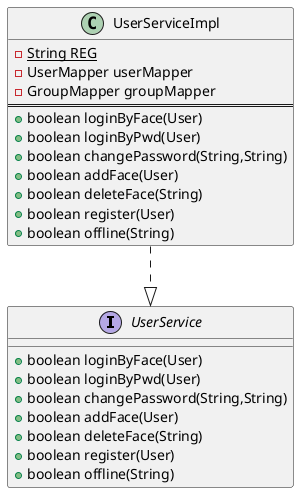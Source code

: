 @startuml
'https://plantuml.com/class-diagram



interface UserService{

+boolean loginByFace(User)
+boolean loginByPwd(User)
+boolean changePassword(String,String)
+boolean addFace(User)
+boolean deleteFace(String)
+boolean register(User)
+boolean offline(String)

}

class UserServiceImpl {
-{static}String REG
-UserMapper userMapper
-GroupMapper groupMapper
==
+boolean loginByFace(User)
+boolean loginByPwd(User)
+boolean changePassword(String,String)
+boolean addFace(User)
+boolean deleteFace(String)
+boolean register(User)
+boolean offline(String)
}

UserServiceImpl ..|> UserService
@enduml